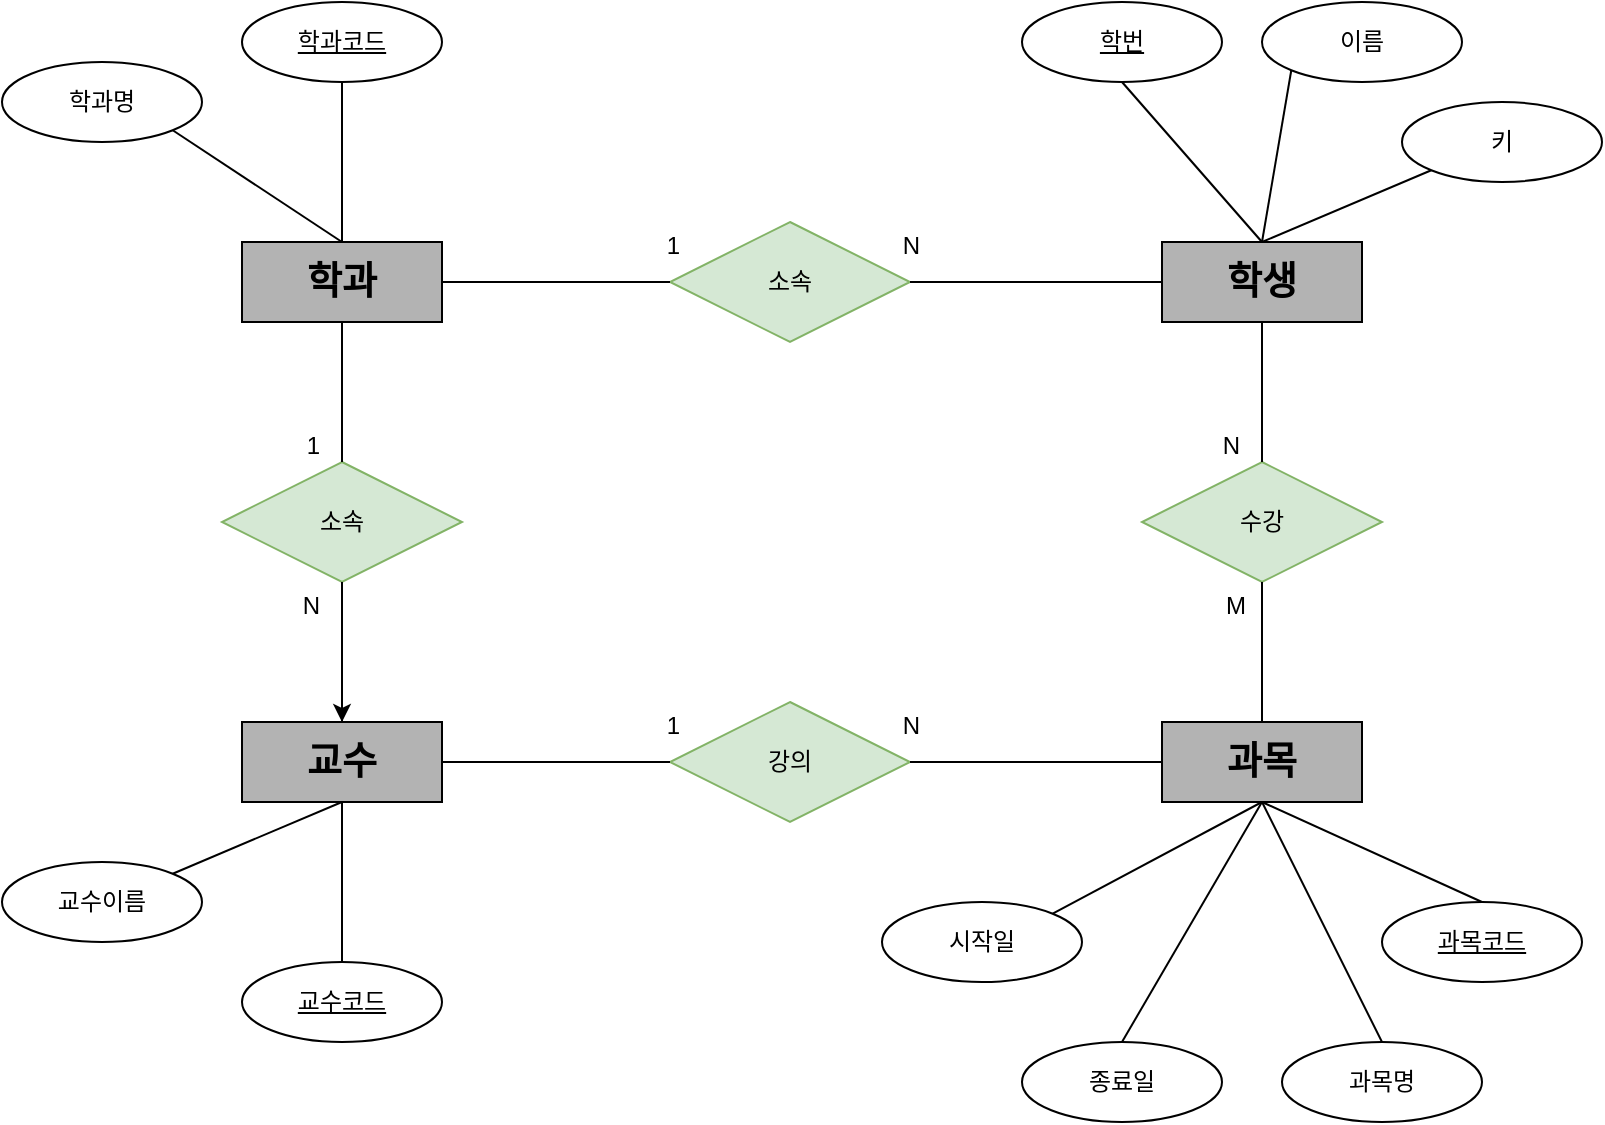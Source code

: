 <mxfile version="21.6.1" type="github">
  <diagram name="페이지-1" id="UkbW-udPdIgMkYH4LjoJ">
    <mxGraphModel dx="1050" dy="581" grid="1" gridSize="10" guides="1" tooltips="1" connect="1" arrows="1" fold="1" page="1" pageScale="1" pageWidth="827" pageHeight="1169" math="0" shadow="0">
      <root>
        <mxCell id="0" />
        <mxCell id="1" parent="0" />
        <mxCell id="f5YIDoE8aJ0zg5TNor7D-1" value="학과" style="whiteSpace=wrap;html=1;align=center;fillColor=#B3B3B3;fontSize=19;fontStyle=1" parent="1" vertex="1">
          <mxGeometry x="140" y="160" width="100" height="40" as="geometry" />
        </mxCell>
        <mxCell id="f5YIDoE8aJ0zg5TNor7D-2" value="학생" style="whiteSpace=wrap;html=1;align=center;fillColor=#B3B3B3;fontSize=19;fontStyle=1" parent="1" vertex="1">
          <mxGeometry x="600" y="160" width="100" height="40" as="geometry" />
        </mxCell>
        <mxCell id="f5YIDoE8aJ0zg5TNor7D-3" value="소속" style="shape=rhombus;perimeter=rhombusPerimeter;whiteSpace=wrap;html=1;align=center;fillColor=#d5e8d4;strokeColor=#82b366;" parent="1" vertex="1">
          <mxGeometry x="354" y="150" width="120" height="60" as="geometry" />
        </mxCell>
        <mxCell id="f5YIDoE8aJ0zg5TNor7D-5" value="" style="endArrow=none;html=1;rounded=0;entryX=0;entryY=0.5;entryDx=0;entryDy=0;exitX=1;exitY=0.5;exitDx=0;exitDy=0;" parent="1" source="f5YIDoE8aJ0zg5TNor7D-3" target="f5YIDoE8aJ0zg5TNor7D-2" edge="1">
          <mxGeometry relative="1" as="geometry">
            <mxPoint x="510" y="140" as="sourcePoint" />
            <mxPoint x="670" y="140" as="targetPoint" />
          </mxGeometry>
        </mxCell>
        <mxCell id="f5YIDoE8aJ0zg5TNor7D-6" value="N" style="resizable=0;html=1;whiteSpace=wrap;align=right;verticalAlign=bottom;" parent="f5YIDoE8aJ0zg5TNor7D-5" connectable="0" vertex="1">
          <mxGeometry x="1" relative="1" as="geometry">
            <mxPoint x="-120" y="-10" as="offset" />
          </mxGeometry>
        </mxCell>
        <mxCell id="f5YIDoE8aJ0zg5TNor7D-7" value="" style="endArrow=none;html=1;rounded=0;entryX=1;entryY=0.5;entryDx=0;entryDy=0;exitX=0;exitY=0.5;exitDx=0;exitDy=0;" parent="1" source="f5YIDoE8aJ0zg5TNor7D-3" target="f5YIDoE8aJ0zg5TNor7D-1" edge="1">
          <mxGeometry relative="1" as="geometry">
            <mxPoint x="510" y="140" as="sourcePoint" />
            <mxPoint x="670" y="140" as="targetPoint" />
          </mxGeometry>
        </mxCell>
        <mxCell id="f5YIDoE8aJ0zg5TNor7D-8" value="1" style="resizable=0;html=1;whiteSpace=wrap;align=right;verticalAlign=bottom;" parent="f5YIDoE8aJ0zg5TNor7D-7" connectable="0" vertex="1">
          <mxGeometry x="1" relative="1" as="geometry">
            <mxPoint x="120" y="-10" as="offset" />
          </mxGeometry>
        </mxCell>
        <mxCell id="f5YIDoE8aJ0zg5TNor7D-10" value="교수" style="whiteSpace=wrap;html=1;align=center;fillColor=#B3B3B3;fontSize=19;fontStyle=1" parent="1" vertex="1">
          <mxGeometry x="140" y="400" width="100" height="40" as="geometry" />
        </mxCell>
        <mxCell id="F3ctUml-CHuzNA35g3De-1" value="" style="edgeStyle=orthogonalEdgeStyle;rounded=0;orthogonalLoop=1;jettySize=auto;html=1;" edge="1" parent="1" source="f5YIDoE8aJ0zg5TNor7D-11" target="f5YIDoE8aJ0zg5TNor7D-10">
          <mxGeometry relative="1" as="geometry" />
        </mxCell>
        <mxCell id="f5YIDoE8aJ0zg5TNor7D-11" value="소속" style="shape=rhombus;perimeter=rhombusPerimeter;whiteSpace=wrap;html=1;align=center;fillColor=#d5e8d4;strokeColor=#82b366;" parent="1" vertex="1">
          <mxGeometry x="130" y="270" width="120" height="60" as="geometry" />
        </mxCell>
        <mxCell id="f5YIDoE8aJ0zg5TNor7D-12" value="" style="endArrow=none;html=1;rounded=0;entryX=0.5;entryY=0;entryDx=0;entryDy=0;exitX=0.5;exitY=1;exitDx=0;exitDy=0;" parent="1" source="f5YIDoE8aJ0zg5TNor7D-11" target="f5YIDoE8aJ0zg5TNor7D-10" edge="1">
          <mxGeometry relative="1" as="geometry">
            <mxPoint x="330" y="380" as="sourcePoint" />
            <mxPoint x="490" y="380" as="targetPoint" />
          </mxGeometry>
        </mxCell>
        <mxCell id="f5YIDoE8aJ0zg5TNor7D-13" value="N" style="resizable=0;html=1;whiteSpace=wrap;align=right;verticalAlign=bottom;" parent="f5YIDoE8aJ0zg5TNor7D-12" connectable="0" vertex="1">
          <mxGeometry x="1" relative="1" as="geometry">
            <mxPoint x="-10" y="-50" as="offset" />
          </mxGeometry>
        </mxCell>
        <mxCell id="f5YIDoE8aJ0zg5TNor7D-14" value="" style="endArrow=none;html=1;rounded=0;entryX=0.5;entryY=1;entryDx=0;entryDy=0;exitX=0.5;exitY=0;exitDx=0;exitDy=0;" parent="1" source="f5YIDoE8aJ0zg5TNor7D-11" target="f5YIDoE8aJ0zg5TNor7D-1" edge="1">
          <mxGeometry relative="1" as="geometry">
            <mxPoint x="330" y="380" as="sourcePoint" />
            <mxPoint x="240" y="330" as="targetPoint" />
          </mxGeometry>
        </mxCell>
        <mxCell id="f5YIDoE8aJ0zg5TNor7D-15" value="1" style="resizable=0;html=1;whiteSpace=wrap;align=right;verticalAlign=bottom;" parent="f5YIDoE8aJ0zg5TNor7D-14" connectable="0" vertex="1">
          <mxGeometry x="1" relative="1" as="geometry">
            <mxPoint x="-10" y="70" as="offset" />
          </mxGeometry>
        </mxCell>
        <mxCell id="f5YIDoE8aJ0zg5TNor7D-17" value="과목" style="whiteSpace=wrap;html=1;align=center;fillColor=#B3B3B3;fontSize=19;fontStyle=1" parent="1" vertex="1">
          <mxGeometry x="600" y="400" width="100" height="40" as="geometry" />
        </mxCell>
        <mxCell id="f5YIDoE8aJ0zg5TNor7D-18" value="강의" style="shape=rhombus;perimeter=rhombusPerimeter;whiteSpace=wrap;html=1;align=center;fillColor=#d5e8d4;strokeColor=#82b366;" parent="1" vertex="1">
          <mxGeometry x="354" y="390" width="120" height="60" as="geometry" />
        </mxCell>
        <mxCell id="f5YIDoE8aJ0zg5TNor7D-19" value="" style="endArrow=none;html=1;rounded=0;entryX=0;entryY=0.5;entryDx=0;entryDy=0;exitX=1;exitY=0.5;exitDx=0;exitDy=0;" parent="1" source="f5YIDoE8aJ0zg5TNor7D-18" target="f5YIDoE8aJ0zg5TNor7D-17" edge="1">
          <mxGeometry relative="1" as="geometry">
            <mxPoint x="430" y="740" as="sourcePoint" />
            <mxPoint x="590" y="740" as="targetPoint" />
          </mxGeometry>
        </mxCell>
        <mxCell id="f5YIDoE8aJ0zg5TNor7D-20" value="N" style="resizable=0;html=1;whiteSpace=wrap;align=right;verticalAlign=bottom;" parent="f5YIDoE8aJ0zg5TNor7D-19" connectable="0" vertex="1">
          <mxGeometry x="1" relative="1" as="geometry">
            <mxPoint x="-120" y="-10" as="offset" />
          </mxGeometry>
        </mxCell>
        <mxCell id="f5YIDoE8aJ0zg5TNor7D-21" value="" style="endArrow=none;html=1;rounded=0;entryX=1;entryY=0.5;entryDx=0;entryDy=0;exitX=0;exitY=0.5;exitDx=0;exitDy=0;" parent="1" source="f5YIDoE8aJ0zg5TNor7D-18" target="f5YIDoE8aJ0zg5TNor7D-10" edge="1">
          <mxGeometry relative="1" as="geometry">
            <mxPoint x="430" y="740" as="sourcePoint" />
            <mxPoint x="590" y="740" as="targetPoint" />
          </mxGeometry>
        </mxCell>
        <mxCell id="f5YIDoE8aJ0zg5TNor7D-22" value="1" style="resizable=0;html=1;whiteSpace=wrap;align=right;verticalAlign=bottom;" parent="f5YIDoE8aJ0zg5TNor7D-21" connectable="0" vertex="1">
          <mxGeometry x="1" relative="1" as="geometry">
            <mxPoint x="120" y="-10" as="offset" />
          </mxGeometry>
        </mxCell>
        <mxCell id="f5YIDoE8aJ0zg5TNor7D-26" value="수강" style="shape=rhombus;perimeter=rhombusPerimeter;whiteSpace=wrap;html=1;align=center;fillColor=#d5e8d4;strokeColor=#82b366;" parent="1" vertex="1">
          <mxGeometry x="590" y="270" width="120" height="60" as="geometry" />
        </mxCell>
        <mxCell id="f5YIDoE8aJ0zg5TNor7D-27" value="" style="endArrow=none;html=1;rounded=0;exitX=0.5;exitY=0;exitDx=0;exitDy=0;entryX=0.5;entryY=1;entryDx=0;entryDy=0;" parent="1" source="f5YIDoE8aJ0zg5TNor7D-26" target="f5YIDoE8aJ0zg5TNor7D-2" edge="1">
          <mxGeometry relative="1" as="geometry">
            <mxPoint x="430" y="820" as="sourcePoint" />
            <mxPoint x="670" y="240" as="targetPoint" />
          </mxGeometry>
        </mxCell>
        <mxCell id="f5YIDoE8aJ0zg5TNor7D-28" value="N" style="resizable=0;html=1;whiteSpace=wrap;align=right;verticalAlign=bottom;" parent="f5YIDoE8aJ0zg5TNor7D-27" connectable="0" vertex="1">
          <mxGeometry x="1" relative="1" as="geometry">
            <mxPoint x="-10" y="70" as="offset" />
          </mxGeometry>
        </mxCell>
        <mxCell id="f5YIDoE8aJ0zg5TNor7D-31" value="" style="endArrow=none;html=1;rounded=0;fontFamily=Helvetica;fontSize=12;fontColor=default;entryX=0.5;entryY=1;entryDx=0;entryDy=0;exitX=0.5;exitY=0;exitDx=0;exitDy=0;" parent="1" source="f5YIDoE8aJ0zg5TNor7D-17" target="f5YIDoE8aJ0zg5TNor7D-26" edge="1">
          <mxGeometry relative="1" as="geometry">
            <mxPoint x="354" y="820" as="sourcePoint" />
            <mxPoint x="514" y="820" as="targetPoint" />
          </mxGeometry>
        </mxCell>
        <mxCell id="f5YIDoE8aJ0zg5TNor7D-32" value="M" style="resizable=0;html=1;whiteSpace=wrap;align=left;verticalAlign=bottom;strokeColor=default;fontFamily=Helvetica;fontSize=12;fontColor=default;fillColor=default;" parent="f5YIDoE8aJ0zg5TNor7D-31" connectable="0" vertex="1">
          <mxGeometry x="-1" relative="1" as="geometry">
            <mxPoint x="-20" y="-50" as="offset" />
          </mxGeometry>
        </mxCell>
        <mxCell id="f5YIDoE8aJ0zg5TNor7D-33" value="&lt;br&gt;" style="resizable=0;html=1;whiteSpace=wrap;align=right;verticalAlign=bottom;strokeColor=default;fontFamily=Helvetica;fontSize=12;fontColor=default;fillColor=default;" parent="f5YIDoE8aJ0zg5TNor7D-31" connectable="0" vertex="1">
          <mxGeometry x="1" relative="1" as="geometry" />
        </mxCell>
        <mxCell id="F3ctUml-CHuzNA35g3De-2" value="학과코드" style="ellipse;whiteSpace=wrap;html=1;align=center;fontStyle=4;" vertex="1" parent="1">
          <mxGeometry x="140" y="40" width="100" height="40" as="geometry" />
        </mxCell>
        <mxCell id="F3ctUml-CHuzNA35g3De-4" value="" style="endArrow=none;html=1;rounded=0;exitX=0.5;exitY=1;exitDx=0;exitDy=0;entryX=0.5;entryY=0;entryDx=0;entryDy=0;" edge="1" parent="1" source="F3ctUml-CHuzNA35g3De-2" target="f5YIDoE8aJ0zg5TNor7D-1">
          <mxGeometry relative="1" as="geometry">
            <mxPoint x="360" y="260" as="sourcePoint" />
            <mxPoint x="520" y="260" as="targetPoint" />
          </mxGeometry>
        </mxCell>
        <mxCell id="F3ctUml-CHuzNA35g3De-5" value="학과명" style="ellipse;whiteSpace=wrap;html=1;align=center;" vertex="1" parent="1">
          <mxGeometry x="20" y="70" width="100" height="40" as="geometry" />
        </mxCell>
        <mxCell id="F3ctUml-CHuzNA35g3De-6" value="키" style="ellipse;whiteSpace=wrap;html=1;align=center;" vertex="1" parent="1">
          <mxGeometry x="720" y="90" width="100" height="40" as="geometry" />
        </mxCell>
        <mxCell id="F3ctUml-CHuzNA35g3De-7" value="이름" style="ellipse;whiteSpace=wrap;html=1;align=center;" vertex="1" parent="1">
          <mxGeometry x="650" y="40" width="100" height="40" as="geometry" />
        </mxCell>
        <mxCell id="F3ctUml-CHuzNA35g3De-8" value="과목명" style="ellipse;whiteSpace=wrap;html=1;align=center;" vertex="1" parent="1">
          <mxGeometry x="660" y="560" width="100" height="40" as="geometry" />
        </mxCell>
        <mxCell id="F3ctUml-CHuzNA35g3De-9" value="종료일" style="ellipse;whiteSpace=wrap;html=1;align=center;" vertex="1" parent="1">
          <mxGeometry x="530" y="560" width="100" height="40" as="geometry" />
        </mxCell>
        <mxCell id="F3ctUml-CHuzNA35g3De-10" value="시작일" style="ellipse;whiteSpace=wrap;html=1;align=center;" vertex="1" parent="1">
          <mxGeometry x="460" y="490" width="100" height="40" as="geometry" />
        </mxCell>
        <mxCell id="F3ctUml-CHuzNA35g3De-11" value="교수이름" style="ellipse;whiteSpace=wrap;html=1;align=center;" vertex="1" parent="1">
          <mxGeometry x="20" y="470" width="100" height="40" as="geometry" />
        </mxCell>
        <mxCell id="F3ctUml-CHuzNA35g3De-13" value="" style="endArrow=none;html=1;rounded=0;exitX=1;exitY=1;exitDx=0;exitDy=0;entryX=0.5;entryY=0;entryDx=0;entryDy=0;" edge="1" parent="1" source="F3ctUml-CHuzNA35g3De-5" target="f5YIDoE8aJ0zg5TNor7D-1">
          <mxGeometry relative="1" as="geometry">
            <mxPoint x="360" y="260" as="sourcePoint" />
            <mxPoint x="520" y="260" as="targetPoint" />
          </mxGeometry>
        </mxCell>
        <mxCell id="F3ctUml-CHuzNA35g3De-14" value="교수코드" style="ellipse;whiteSpace=wrap;html=1;align=center;fontStyle=4;" vertex="1" parent="1">
          <mxGeometry x="140" y="520" width="100" height="40" as="geometry" />
        </mxCell>
        <mxCell id="F3ctUml-CHuzNA35g3De-15" value="학번" style="ellipse;whiteSpace=wrap;html=1;align=center;fontStyle=4;" vertex="1" parent="1">
          <mxGeometry x="530" y="40" width="100" height="40" as="geometry" />
        </mxCell>
        <mxCell id="F3ctUml-CHuzNA35g3De-16" value="과목코드" style="ellipse;whiteSpace=wrap;html=1;align=center;fontStyle=4;" vertex="1" parent="1">
          <mxGeometry x="710" y="490" width="100" height="40" as="geometry" />
        </mxCell>
        <mxCell id="F3ctUml-CHuzNA35g3De-17" value="" style="endArrow=none;html=1;rounded=0;entryX=0;entryY=1;entryDx=0;entryDy=0;exitX=0.5;exitY=0;exitDx=0;exitDy=0;" edge="1" parent="1" source="f5YIDoE8aJ0zg5TNor7D-2" target="F3ctUml-CHuzNA35g3De-7">
          <mxGeometry relative="1" as="geometry">
            <mxPoint x="360" y="160" as="sourcePoint" />
            <mxPoint x="520" y="160" as="targetPoint" />
          </mxGeometry>
        </mxCell>
        <mxCell id="F3ctUml-CHuzNA35g3De-18" value="" style="endArrow=none;html=1;rounded=0;entryX=0.5;entryY=1;entryDx=0;entryDy=0;exitX=0.5;exitY=0;exitDx=0;exitDy=0;" edge="1" parent="1" source="f5YIDoE8aJ0zg5TNor7D-2" target="F3ctUml-CHuzNA35g3De-15">
          <mxGeometry relative="1" as="geometry">
            <mxPoint x="400" y="120" as="sourcePoint" />
            <mxPoint x="560" y="120" as="targetPoint" />
          </mxGeometry>
        </mxCell>
        <mxCell id="F3ctUml-CHuzNA35g3De-19" value="" style="endArrow=none;html=1;rounded=0;entryX=0;entryY=1;entryDx=0;entryDy=0;exitX=0.5;exitY=0;exitDx=0;exitDy=0;" edge="1" parent="1" source="f5YIDoE8aJ0zg5TNor7D-2" target="F3ctUml-CHuzNA35g3De-6">
          <mxGeometry relative="1" as="geometry">
            <mxPoint x="360" y="160" as="sourcePoint" />
            <mxPoint x="520" y="160" as="targetPoint" />
          </mxGeometry>
        </mxCell>
        <mxCell id="F3ctUml-CHuzNA35g3De-20" value="" style="endArrow=none;html=1;rounded=0;entryX=0.5;entryY=1;entryDx=0;entryDy=0;exitX=1;exitY=0;exitDx=0;exitDy=0;" edge="1" parent="1" source="F3ctUml-CHuzNA35g3De-10" target="f5YIDoE8aJ0zg5TNor7D-17">
          <mxGeometry relative="1" as="geometry">
            <mxPoint x="360" y="460" as="sourcePoint" />
            <mxPoint x="520" y="460" as="targetPoint" />
          </mxGeometry>
        </mxCell>
        <mxCell id="F3ctUml-CHuzNA35g3De-21" value="" style="endArrow=none;html=1;rounded=0;exitX=0.5;exitY=0;exitDx=0;exitDy=0;entryX=0.5;entryY=1;entryDx=0;entryDy=0;" edge="1" parent="1" source="F3ctUml-CHuzNA35g3De-16" target="f5YIDoE8aJ0zg5TNor7D-17">
          <mxGeometry relative="1" as="geometry">
            <mxPoint x="650" y="440" as="sourcePoint" />
            <mxPoint x="520" y="460" as="targetPoint" />
          </mxGeometry>
        </mxCell>
        <mxCell id="F3ctUml-CHuzNA35g3De-22" value="" style="endArrow=none;html=1;rounded=0;entryX=0.5;entryY=1;entryDx=0;entryDy=0;exitX=0.5;exitY=0;exitDx=0;exitDy=0;" edge="1" parent="1" source="F3ctUml-CHuzNA35g3De-8" target="f5YIDoE8aJ0zg5TNor7D-17">
          <mxGeometry relative="1" as="geometry">
            <mxPoint x="360" y="500" as="sourcePoint" />
            <mxPoint x="520" y="500" as="targetPoint" />
          </mxGeometry>
        </mxCell>
        <mxCell id="F3ctUml-CHuzNA35g3De-23" value="" style="endArrow=none;html=1;rounded=0;entryX=0.5;entryY=1;entryDx=0;entryDy=0;exitX=0.5;exitY=0;exitDx=0;exitDy=0;" edge="1" parent="1" source="F3ctUml-CHuzNA35g3De-9" target="f5YIDoE8aJ0zg5TNor7D-17">
          <mxGeometry relative="1" as="geometry">
            <mxPoint x="370" y="500" as="sourcePoint" />
            <mxPoint x="530" y="500" as="targetPoint" />
          </mxGeometry>
        </mxCell>
        <mxCell id="F3ctUml-CHuzNA35g3De-24" value="" style="endArrow=none;html=1;rounded=0;entryX=0.5;entryY=1;entryDx=0;entryDy=0;exitX=1;exitY=0;exitDx=0;exitDy=0;" edge="1" parent="1" source="F3ctUml-CHuzNA35g3De-11" target="f5YIDoE8aJ0zg5TNor7D-10">
          <mxGeometry relative="1" as="geometry">
            <mxPoint x="360" y="560" as="sourcePoint" />
            <mxPoint x="520" y="560" as="targetPoint" />
          </mxGeometry>
        </mxCell>
        <mxCell id="F3ctUml-CHuzNA35g3De-25" value="" style="endArrow=none;html=1;rounded=0;exitX=0.5;exitY=1;exitDx=0;exitDy=0;entryX=0.5;entryY=0;entryDx=0;entryDy=0;" edge="1" parent="1" source="f5YIDoE8aJ0zg5TNor7D-10" target="F3ctUml-CHuzNA35g3De-14">
          <mxGeometry relative="1" as="geometry">
            <mxPoint x="360" y="560" as="sourcePoint" />
            <mxPoint x="520" y="560" as="targetPoint" />
          </mxGeometry>
        </mxCell>
      </root>
    </mxGraphModel>
  </diagram>
</mxfile>
